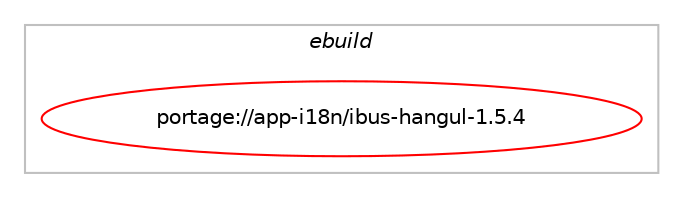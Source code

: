 digraph prolog {

# *************
# Graph options
# *************

newrank=true;
concentrate=true;
compound=true;
graph [rankdir=LR,fontname=Helvetica,fontsize=10,ranksep=1.5];#, ranksep=2.5, nodesep=0.2];
edge  [arrowhead=vee];
node  [fontname=Helvetica,fontsize=10];

# **********
# The ebuild
# **********

subgraph cluster_leftcol {
color=gray;
label=<<i>ebuild</i>>;
id [label="portage://app-i18n/ibus-hangul-1.5.4", color=red, width=4, href="../app-i18n/ibus-hangul-1.5.4.svg"];
}

# ****************
# The dependencies
# ****************

subgraph cluster_midcol {
color=gray;
label=<<i>dependencies</i>>;
subgraph cluster_compile {
fillcolor="#eeeeee";
style=filled;
label=<<i>compile</i>>;
# *** BEGIN UNKNOWN DEPENDENCY TYPE (TODO) ***
# id -> equal(use_conditional_group(positive,nls,portage://app-i18n/ibus-hangul-1.5.4,[package_dependency(portage://app-i18n/ibus-hangul-1.5.4,install,no,virtual,libintl,none,[,,],[],[])]))
# *** END UNKNOWN DEPENDENCY TYPE (TODO) ***

# *** BEGIN UNKNOWN DEPENDENCY TYPE (TODO) ***
# id -> equal(use_conditional_group(positive,python_single_target_python3_10,portage://app-i18n/ibus-hangul-1.5.4,[package_dependency(portage://app-i18n/ibus-hangul-1.5.4,install,no,app-i18n,ibus,none,[,,],[],[use(enable(python),positive),use(enable(python_targets_python3_10),negative)]),package_dependency(portage://app-i18n/ibus-hangul-1.5.4,install,no,dev-python,pygobject,none,[,,],[slot(3)],[use(enable(python_targets_python3_10),negative)])]))
# *** END UNKNOWN DEPENDENCY TYPE (TODO) ***

# *** BEGIN UNKNOWN DEPENDENCY TYPE (TODO) ***
# id -> equal(use_conditional_group(positive,python_single_target_python3_10,portage://app-i18n/ibus-hangul-1.5.4,[package_dependency(portage://app-i18n/ibus-hangul-1.5.4,install,no,dev-lang,python,none,[,,],[slot(3.10)],[])]))
# *** END UNKNOWN DEPENDENCY TYPE (TODO) ***

# *** BEGIN UNKNOWN DEPENDENCY TYPE (TODO) ***
# id -> equal(use_conditional_group(positive,python_single_target_python3_11,portage://app-i18n/ibus-hangul-1.5.4,[package_dependency(portage://app-i18n/ibus-hangul-1.5.4,install,no,app-i18n,ibus,none,[,,],[],[use(enable(python),positive),use(enable(python_targets_python3_11),negative)]),package_dependency(portage://app-i18n/ibus-hangul-1.5.4,install,no,dev-python,pygobject,none,[,,],[slot(3)],[use(enable(python_targets_python3_11),negative)])]))
# *** END UNKNOWN DEPENDENCY TYPE (TODO) ***

# *** BEGIN UNKNOWN DEPENDENCY TYPE (TODO) ***
# id -> equal(use_conditional_group(positive,python_single_target_python3_11,portage://app-i18n/ibus-hangul-1.5.4,[package_dependency(portage://app-i18n/ibus-hangul-1.5.4,install,no,dev-lang,python,none,[,,],[slot(3.11)],[])]))
# *** END UNKNOWN DEPENDENCY TYPE (TODO) ***

# *** BEGIN UNKNOWN DEPENDENCY TYPE (TODO) ***
# id -> equal(package_dependency(portage://app-i18n/ibus-hangul-1.5.4,install,no,app-i18n,libhangul,greaterequal,[0.1,,,0.1],[],[]))
# *** END UNKNOWN DEPENDENCY TYPE (TODO) ***

# *** BEGIN UNKNOWN DEPENDENCY TYPE (TODO) ***
# id -> equal(package_dependency(portage://app-i18n/ibus-hangul-1.5.4,install,no,dev-util,desktop-file-utils,none,[,,],[],[]))
# *** END UNKNOWN DEPENDENCY TYPE (TODO) ***

# *** BEGIN UNKNOWN DEPENDENCY TYPE (TODO) ***
# id -> equal(package_dependency(portage://app-i18n/ibus-hangul-1.5.4,install,no,x11-misc,shared-mime-info,none,[,,],[],[]))
# *** END UNKNOWN DEPENDENCY TYPE (TODO) ***

}
subgraph cluster_compileandrun {
fillcolor="#eeeeee";
style=filled;
label=<<i>compile and run</i>>;
}
subgraph cluster_run {
fillcolor="#eeeeee";
style=filled;
label=<<i>run</i>>;
# *** BEGIN UNKNOWN DEPENDENCY TYPE (TODO) ***
# id -> equal(use_conditional_group(positive,nls,portage://app-i18n/ibus-hangul-1.5.4,[package_dependency(portage://app-i18n/ibus-hangul-1.5.4,run,no,virtual,libintl,none,[,,],[],[])]))
# *** END UNKNOWN DEPENDENCY TYPE (TODO) ***

# *** BEGIN UNKNOWN DEPENDENCY TYPE (TODO) ***
# id -> equal(use_conditional_group(positive,python_single_target_python3_10,portage://app-i18n/ibus-hangul-1.5.4,[package_dependency(portage://app-i18n/ibus-hangul-1.5.4,run,no,app-i18n,ibus,none,[,,],[],[use(enable(python),positive),use(enable(python_targets_python3_10),negative)]),package_dependency(portage://app-i18n/ibus-hangul-1.5.4,run,no,dev-python,pygobject,none,[,,],[slot(3)],[use(enable(python_targets_python3_10),negative)])]))
# *** END UNKNOWN DEPENDENCY TYPE (TODO) ***

# *** BEGIN UNKNOWN DEPENDENCY TYPE (TODO) ***
# id -> equal(use_conditional_group(positive,python_single_target_python3_10,portage://app-i18n/ibus-hangul-1.5.4,[package_dependency(portage://app-i18n/ibus-hangul-1.5.4,run,no,dev-lang,python,none,[,,],[slot(3.10)],[])]))
# *** END UNKNOWN DEPENDENCY TYPE (TODO) ***

# *** BEGIN UNKNOWN DEPENDENCY TYPE (TODO) ***
# id -> equal(use_conditional_group(positive,python_single_target_python3_11,portage://app-i18n/ibus-hangul-1.5.4,[package_dependency(portage://app-i18n/ibus-hangul-1.5.4,run,no,app-i18n,ibus,none,[,,],[],[use(enable(python),positive),use(enable(python_targets_python3_11),negative)]),package_dependency(portage://app-i18n/ibus-hangul-1.5.4,run,no,dev-python,pygobject,none,[,,],[slot(3)],[use(enable(python_targets_python3_11),negative)])]))
# *** END UNKNOWN DEPENDENCY TYPE (TODO) ***

# *** BEGIN UNKNOWN DEPENDENCY TYPE (TODO) ***
# id -> equal(use_conditional_group(positive,python_single_target_python3_11,portage://app-i18n/ibus-hangul-1.5.4,[package_dependency(portage://app-i18n/ibus-hangul-1.5.4,run,no,dev-lang,python,none,[,,],[slot(3.11)],[])]))
# *** END UNKNOWN DEPENDENCY TYPE (TODO) ***

# *** BEGIN UNKNOWN DEPENDENCY TYPE (TODO) ***
# id -> equal(package_dependency(portage://app-i18n/ibus-hangul-1.5.4,run,no,app-i18n,libhangul,greaterequal,[0.1,,,0.1],[],[]))
# *** END UNKNOWN DEPENDENCY TYPE (TODO) ***

}
}

# **************
# The candidates
# **************

subgraph cluster_choices {
rank=same;
color=gray;
label=<<i>candidates</i>>;

}

}
